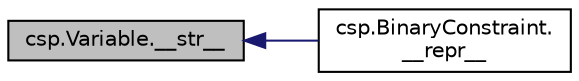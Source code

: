 digraph "csp.Variable.__str__"
{
  edge [fontname="Helvetica",fontsize="10",labelfontname="Helvetica",labelfontsize="10"];
  node [fontname="Helvetica",fontsize="10",shape=record];
  rankdir="LR";
  Node1 [label="csp.Variable.__str__",height=0.2,width=0.4,color="black", fillcolor="grey75", style="filled", fontcolor="black"];
  Node1 -> Node2 [dir="back",color="midnightblue",fontsize="10",style="solid",fontname="Helvetica"];
  Node2 [label="csp.BinaryConstraint.\l__repr__",height=0.2,width=0.4,color="black", fillcolor="white", style="filled",URL="$classcsp_1_1_binary_constraint.html#abd1037cf01a9cb0f6bbf24296045f19e"];
}

